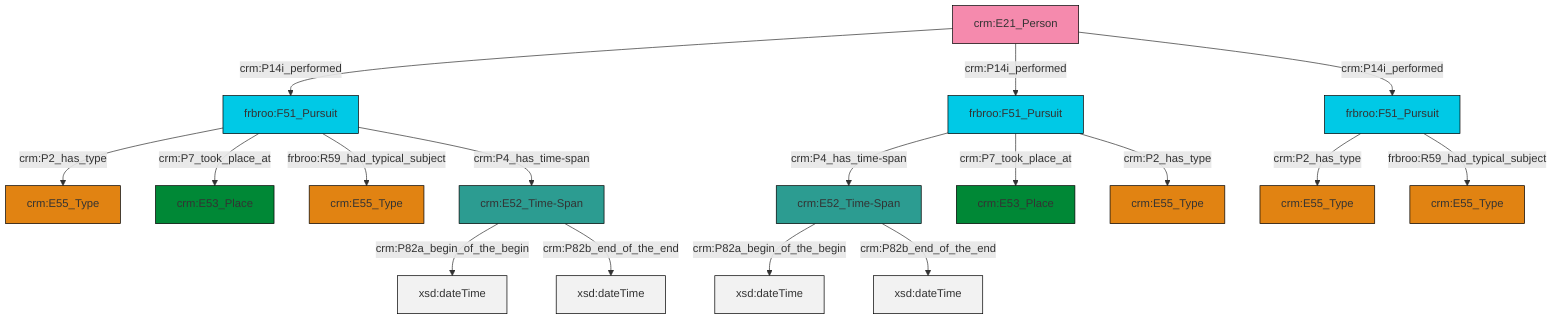 graph TD
classDef Literal fill:#f2f2f2,stroke:#000000;
classDef CRM_Entity fill:#FFFFFF,stroke:#000000;
classDef Temporal_Entity fill:#00C9E6, stroke:#000000;
classDef Type fill:#E18312, stroke:#000000;
classDef Time-Span fill:#2C9C91, stroke:#000000;
classDef Appellation fill:#FFEB7F, stroke:#000000;
classDef Place fill:#008836, stroke:#000000;
classDef Persistent_Item fill:#B266B2, stroke:#000000;
classDef Conceptual_Object fill:#FFD700, stroke:#000000;
classDef Physical_Thing fill:#D2B48C, stroke:#000000;
classDef Actor fill:#f58aad, stroke:#000000;
classDef PC_Classes fill:#4ce600, stroke:#000000;
classDef Multi fill:#cccccc,stroke:#000000;

2["crm:E21_Person"]:::Actor -->|crm:P14i_performed| 3["frbroo:F51_Pursuit"]:::Temporal_Entity
4["frbroo:F51_Pursuit"]:::Temporal_Entity -->|crm:P4_has_time-span| 5["crm:E52_Time-Span"]:::Time-Span
11["frbroo:F51_Pursuit"]:::Temporal_Entity -->|crm:P2_has_type| 13["crm:E55_Type"]:::Type
3["frbroo:F51_Pursuit"]:::Temporal_Entity -->|crm:P2_has_type| 0["crm:E55_Type"]:::Type
11["frbroo:F51_Pursuit"]:::Temporal_Entity -->|frbroo:R59_had_typical_subject| 7["crm:E55_Type"]:::Type
5["crm:E52_Time-Span"]:::Time-Span -->|crm:P82a_begin_of_the_begin| 17[xsd:dateTime]:::Literal
3["frbroo:F51_Pursuit"]:::Temporal_Entity -->|crm:P7_took_place_at| 19["crm:E53_Place"]:::Place
5["crm:E52_Time-Span"]:::Time-Span -->|crm:P82b_end_of_the_end| 22[xsd:dateTime]:::Literal
4["frbroo:F51_Pursuit"]:::Temporal_Entity -->|crm:P7_took_place_at| 23["crm:E53_Place"]:::Place
2["crm:E21_Person"]:::Actor -->|crm:P14i_performed| 4["frbroo:F51_Pursuit"]:::Temporal_Entity
15["crm:E52_Time-Span"]:::Time-Span -->|crm:P82a_begin_of_the_begin| 28[xsd:dateTime]:::Literal
3["frbroo:F51_Pursuit"]:::Temporal_Entity -->|frbroo:R59_had_typical_subject| 24["crm:E55_Type"]:::Type
2["crm:E21_Person"]:::Actor -->|crm:P14i_performed| 11["frbroo:F51_Pursuit"]:::Temporal_Entity
15["crm:E52_Time-Span"]:::Time-Span -->|crm:P82b_end_of_the_end| 31[xsd:dateTime]:::Literal
4["frbroo:F51_Pursuit"]:::Temporal_Entity -->|crm:P2_has_type| 9["crm:E55_Type"]:::Type
3["frbroo:F51_Pursuit"]:::Temporal_Entity -->|crm:P4_has_time-span| 15["crm:E52_Time-Span"]:::Time-Span